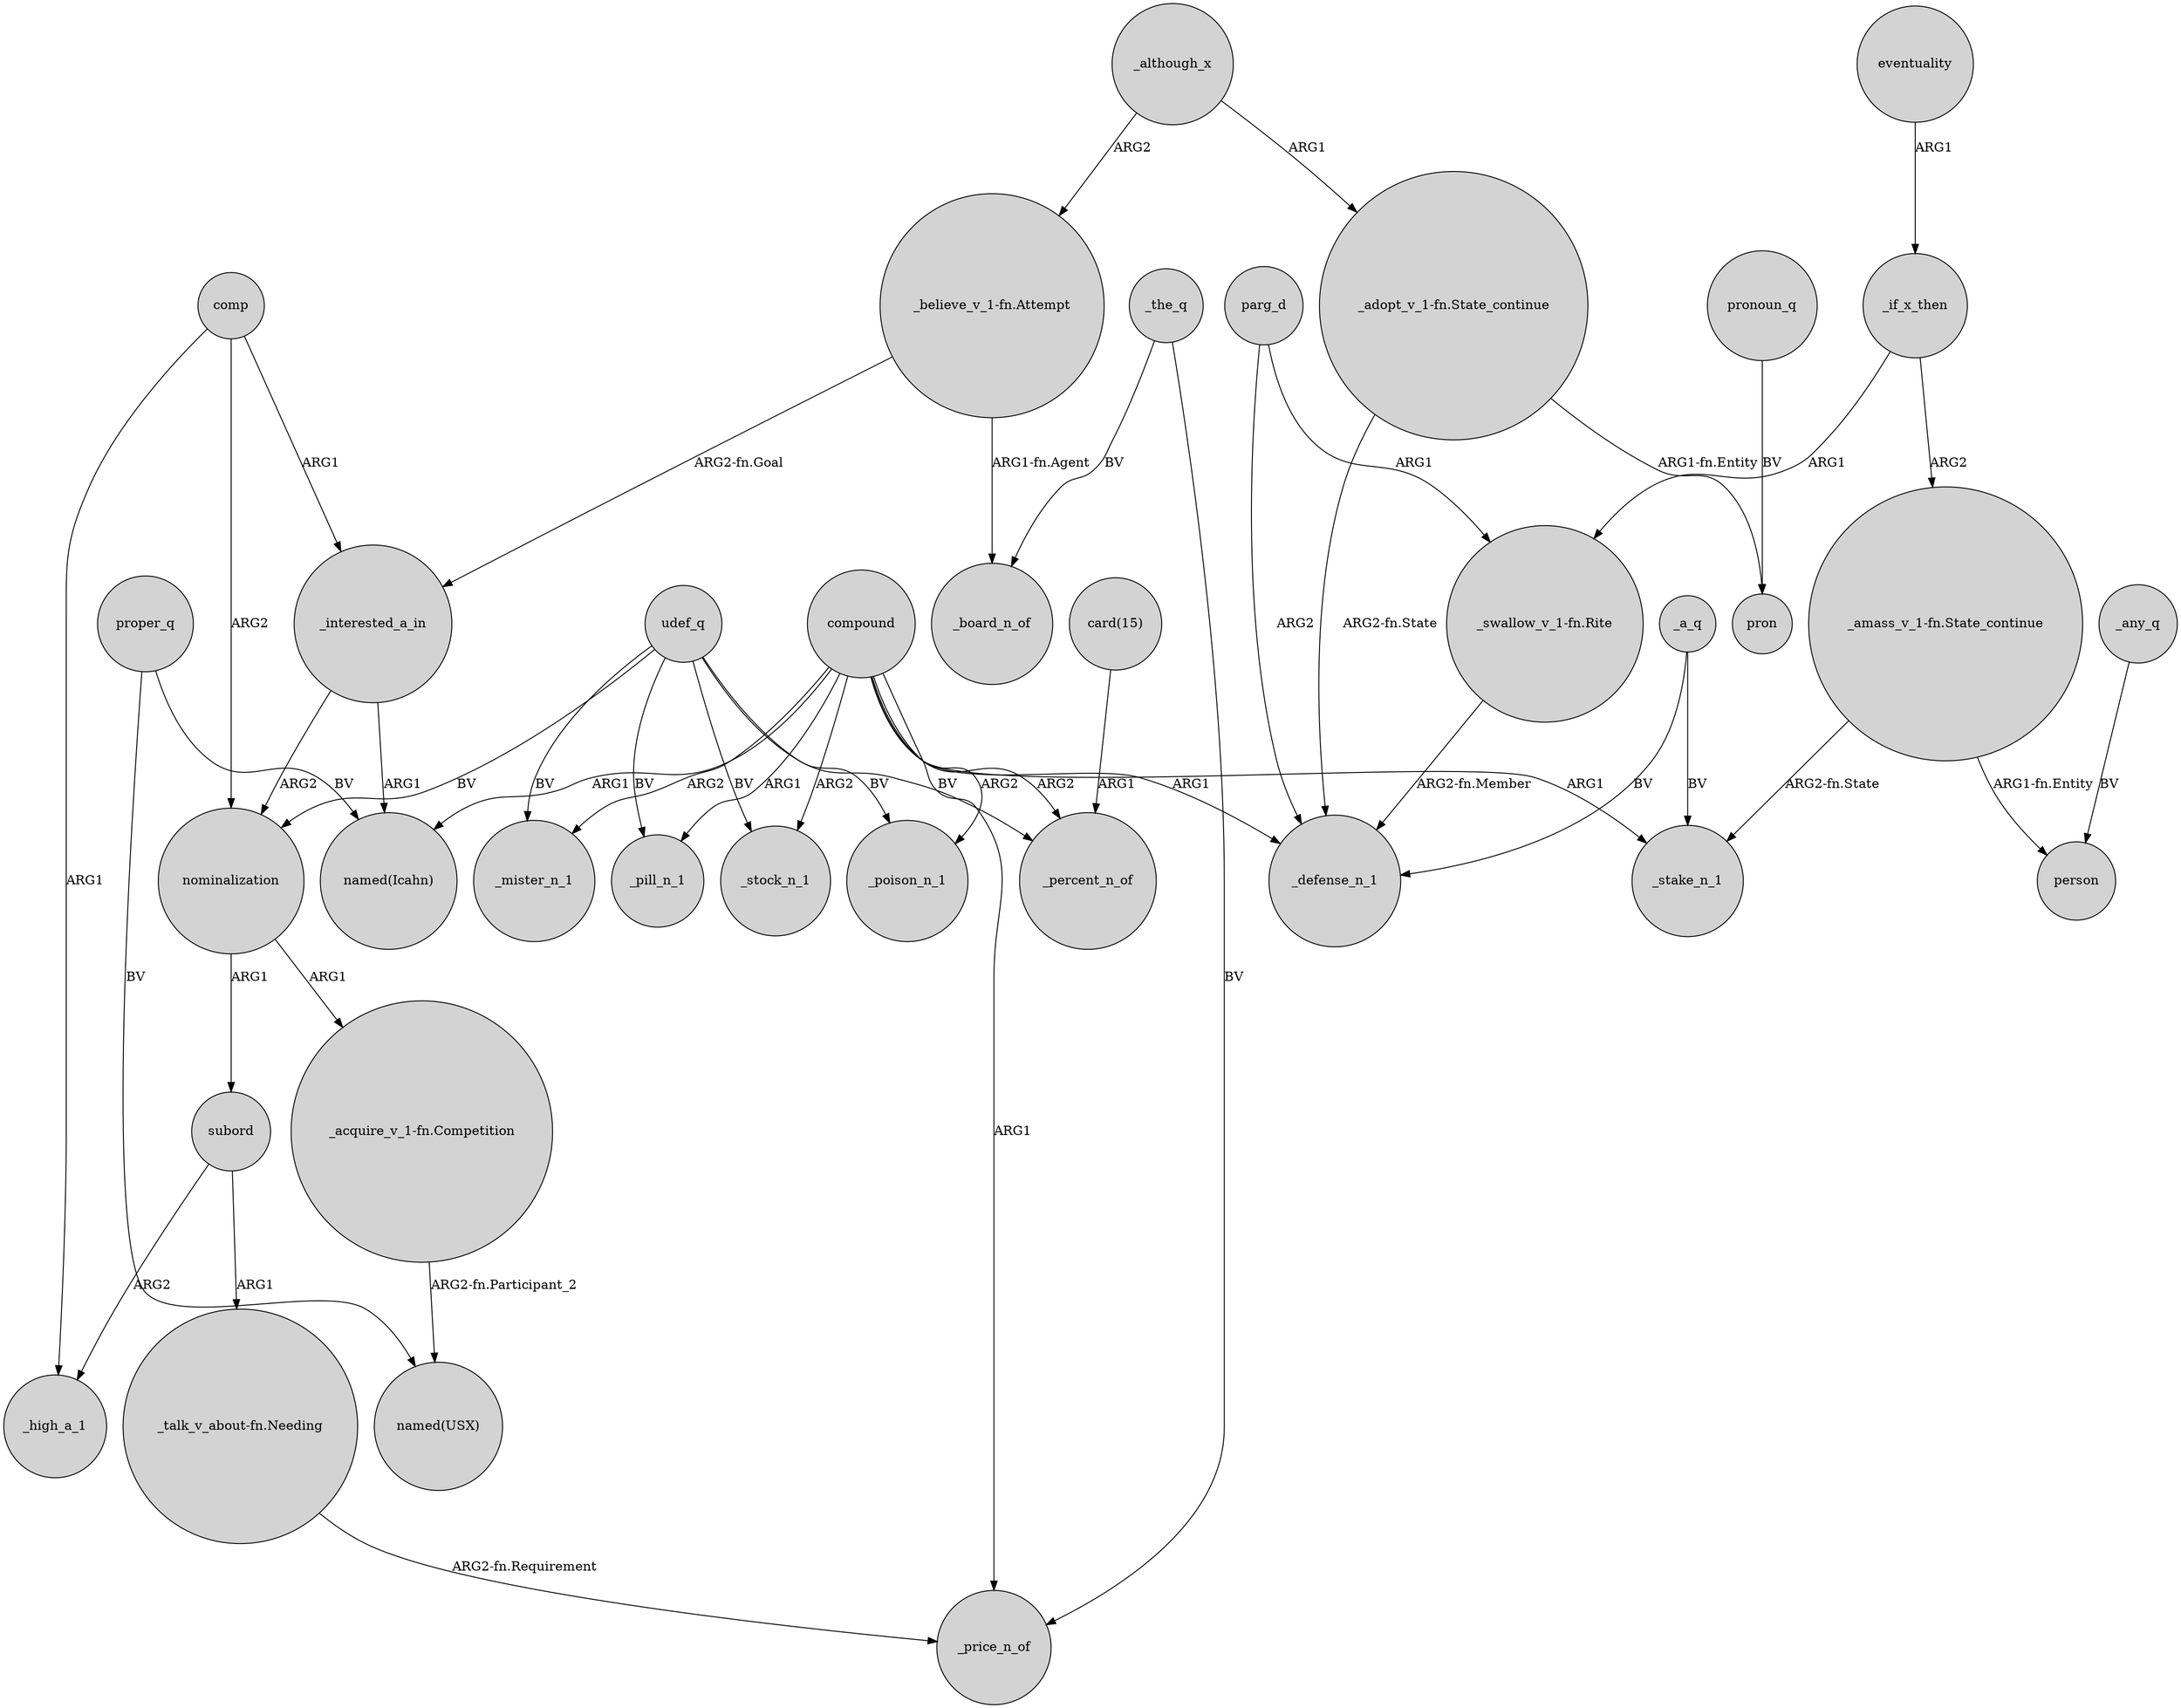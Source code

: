 digraph {
	node [shape=circle style=filled]
	compound -> "named(Icahn)" [label=ARG1]
	compound -> _mister_n_1 [label=ARG2]
	_interested_a_in -> nominalization [label=ARG2]
	_any_q -> person [label=BV]
	udef_q -> nominalization [label=BV]
	parg_d -> "_swallow_v_1-fn.Rite" [label=ARG1]
	nominalization -> subord [label=ARG1]
	comp -> nominalization [label=ARG2]
	"_adopt_v_1-fn.State_continue" -> _defense_n_1 [label="ARG2-fn.State"]
	"_amass_v_1-fn.State_continue" -> person [label="ARG1-fn.Entity"]
	"_talk_v_about-fn.Needing" -> _price_n_of [label="ARG2-fn.Requirement"]
	subord -> "_talk_v_about-fn.Needing" [label=ARG1]
	udef_q -> _mister_n_1 [label=BV]
	_if_x_then -> "_swallow_v_1-fn.Rite" [label=ARG1]
	_the_q -> _board_n_of [label=BV]
	comp -> _interested_a_in [label=ARG1]
	_although_x -> "_believe_v_1-fn.Attempt" [label=ARG2]
	_a_q -> _defense_n_1 [label=BV]
	pronoun_q -> pron [label=BV]
	"_believe_v_1-fn.Attempt" -> _board_n_of [label="ARG1-fn.Agent"]
	udef_q -> _stock_n_1 [label=BV]
	udef_q -> _percent_n_of [label=BV]
	compound -> _defense_n_1 [label=ARG1]
	subord -> _high_a_1 [label=ARG2]
	comp -> _high_a_1 [label=ARG1]
	compound -> _stake_n_1 [label=ARG1]
	compound -> _stock_n_1 [label=ARG2]
	compound -> _percent_n_of [label=ARG2]
	eventuality -> _if_x_then [label=ARG1]
	"card(15)" -> _percent_n_of [label=ARG1]
	"_amass_v_1-fn.State_continue" -> _stake_n_1 [label="ARG2-fn.State"]
	parg_d -> _defense_n_1 [label=ARG2]
	compound -> _poison_n_1 [label=ARG2]
	"_adopt_v_1-fn.State_continue" -> pron [label="ARG1-fn.Entity"]
	udef_q -> _pill_n_1 [label=BV]
	nominalization -> "_acquire_v_1-fn.Competition" [label=ARG1]
	_if_x_then -> "_amass_v_1-fn.State_continue" [label=ARG2]
	"_believe_v_1-fn.Attempt" -> _interested_a_in [label="ARG2-fn.Goal"]
	_the_q -> _price_n_of [label=BV]
	compound -> _price_n_of [label=ARG1]
	"_acquire_v_1-fn.Competition" -> "named(USX)" [label="ARG2-fn.Participant_2"]
	udef_q -> _poison_n_1 [label=BV]
	_although_x -> "_adopt_v_1-fn.State_continue" [label=ARG1]
	proper_q -> "named(Icahn)" [label=BV]
	compound -> _pill_n_1 [label=ARG1]
	proper_q -> "named(USX)" [label=BV]
	_interested_a_in -> "named(Icahn)" [label=ARG1]
	_a_q -> _stake_n_1 [label=BV]
	"_swallow_v_1-fn.Rite" -> _defense_n_1 [label="ARG2-fn.Member"]
}
